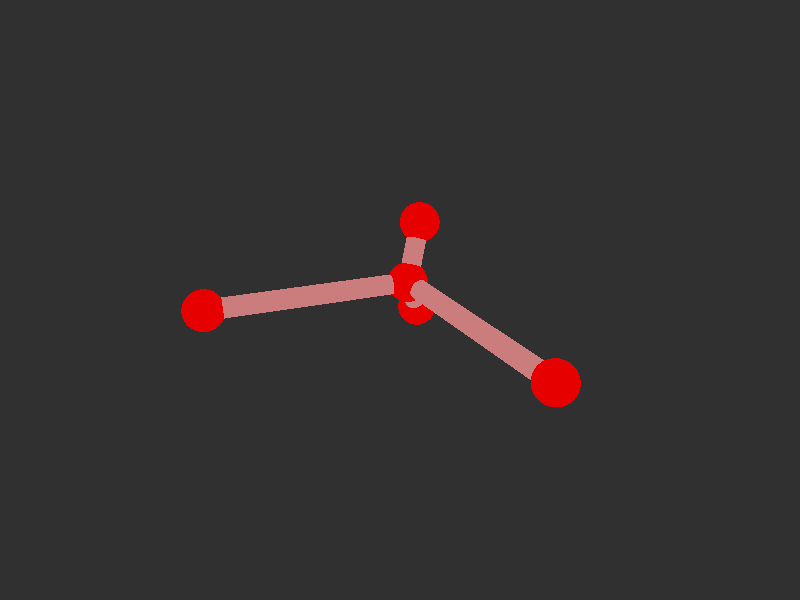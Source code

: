 #version 3.7; 
    global_settings { assumed_gamma 1.0 }
    

    camera {
    location  <20, 20, 20>
    right     x*image_width/image_height
    look_at   <0, 0, 0>
    angle 58
    }

    background { color rgb<1,1,1>*0.03 }


    light_source { <-20, 30, -25> color red 0.6 green 0.6 blue 0.6 }
    light_source { < 20, 30, -25> color red 0.6 green 0.6 blue 0.6 }
    
    #declare m = 1;
    union {

    union {
    sphere { m*<-1.5842266496136834,-0.19792426346698344,-1.0220606566502615>, 1 }        
    sphere {  m*<-0.1182350386824369,0.23783255408381082,8.860386664234476>, 1 }
    sphere {  m*<7.2371163993175225,0.14891227808945268,-5.719106625810888>, 1 }
    sphere {  m*<-3.316951337891707,2.1934794794014394,-1.9108716382461284>, 1}
    sphere { m*<-2.9848916072912597,-2.7589654257698446,-1.713076151820572>, 1 }    

        pigment { color rgb<0.8,0,0>  }
    finish { ambient 0.1 diffuse 0.7 phong 1 }
    }    
    union {
    cylinder { m*<-0.1182350386824369,0.23783255408381082,8.860386664234476>, <-1.5842266496136834,-0.19792426346698344,-1.0220606566502615>, 0.5 }
    cylinder { m*<7.2371163993175225,0.14891227808945268,-5.719106625810888>, <-1.5842266496136834,-0.19792426346698344,-1.0220606566502615>, 0.5}
    cylinder { m*<-3.316951337891707,2.1934794794014394,-1.9108716382461284>, <-1.5842266496136834,-0.19792426346698344,-1.0220606566502615>, 0.5 }
    cylinder {  m*<-2.9848916072912597,-2.7589654257698446,-1.713076151820572>, <-1.5842266496136834,-0.19792426346698344,-1.0220606566502615>, 0.5}

    pigment { color rgb<0.6,.2,.2>  }
    finish { ambient 0.1 diffuse 0.7 phong 1 }    
    }
    
    // rotate <0, 0, 0>
    }
    #version 3.7; 
    global_settings { assumed_gamma 1.0 }
    

    camera {
    location  <20, 20, 20>
    right     x*image_width/image_height
    look_at   <0, 0, 0>
    angle 58
    }

    background { color rgb<1,1,1>*0.03 }


    light_source { <-20, 30, -25> color red 0.6 green 0.6 blue 0.6 }
    light_source { < 20, 30, -25> color red 0.6 green 0.6 blue 0.6 }
    
    #declare m = 1;
    union {

    union {
    sphere { m*<-1.5842266496136834,-0.19792426346698344,-1.0220606566502615>, 1 }        
    sphere {  m*<-0.1182350386824369,0.23783255408381082,8.860386664234476>, 1 }
    sphere {  m*<7.2371163993175225,0.14891227808945268,-5.719106625810888>, 1 }
    sphere {  m*<-3.316951337891707,2.1934794794014394,-1.9108716382461284>, 1}
    sphere { m*<-2.9848916072912597,-2.7589654257698446,-1.713076151820572>, 1 }    

        pigment { color rgb<0.8,0,0>  }
    finish { ambient 0.1 diffuse 0.7 phong 1 }
    }    
    union {
    cylinder { m*<-0.1182350386824369,0.23783255408381082,8.860386664234476>, <-1.5842266496136834,-0.19792426346698344,-1.0220606566502615>, 0.5 }
    cylinder { m*<7.2371163993175225,0.14891227808945268,-5.719106625810888>, <-1.5842266496136834,-0.19792426346698344,-1.0220606566502615>, 0.5}
    cylinder { m*<-3.316951337891707,2.1934794794014394,-1.9108716382461284>, <-1.5842266496136834,-0.19792426346698344,-1.0220606566502615>, 0.5 }
    cylinder {  m*<-2.9848916072912597,-2.7589654257698446,-1.713076151820572>, <-1.5842266496136834,-0.19792426346698344,-1.0220606566502615>, 0.5}

    pigment { color rgb<0.6,.2,.2>  }
    finish { ambient 0.1 diffuse 0.7 phong 1 }    
    }
    
    // rotate <0, 0, 0>
    }
    